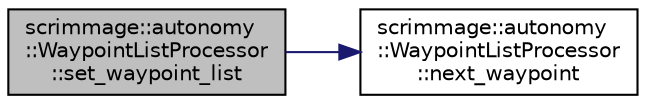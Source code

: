 digraph "scrimmage::autonomy::WaypointListProcessor::set_waypoint_list"
{
 // LATEX_PDF_SIZE
  edge [fontname="Helvetica",fontsize="10",labelfontname="Helvetica",labelfontsize="10"];
  node [fontname="Helvetica",fontsize="10",shape=record];
  rankdir="LR";
  Node1 [label="scrimmage::autonomy\l::WaypointListProcessor\l::set_waypoint_list",height=0.2,width=0.4,color="black", fillcolor="grey75", style="filled", fontcolor="black",tooltip=" "];
  Node1 -> Node2 [color="midnightblue",fontsize="10",style="solid",fontname="Helvetica"];
  Node2 [label="scrimmage::autonomy\l::WaypointListProcessor\l::next_waypoint",height=0.2,width=0.4,color="black", fillcolor="white", style="filled",URL="$classscrimmage_1_1autonomy_1_1WaypointListProcessor.html#a800ad394e0623a160e4335af695d4667",tooltip=" "];
}
